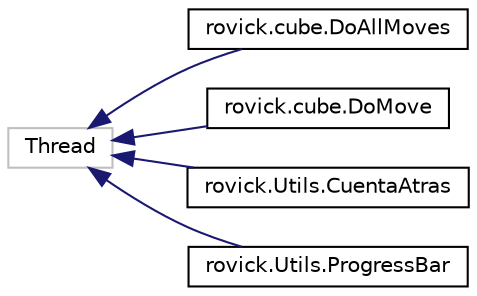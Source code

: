 digraph "Representación gráfica de la clase"
{
  edge [fontname="Helvetica",fontsize="10",labelfontname="Helvetica",labelfontsize="10"];
  node [fontname="Helvetica",fontsize="10",shape=record];
  rankdir="LR";
  Node2 [label="Thread",height=0.2,width=0.4,color="grey75", fillcolor="white", style="filled"];
  Node2 -> Node0 [dir="back",color="midnightblue",fontsize="10",style="solid",fontname="Helvetica"];
  Node0 [label="rovick.cube.DoAllMoves",height=0.2,width=0.4,color="black", fillcolor="white", style="filled",URL="$classrovick_1_1cube_1_1_do_all_moves.html"];
  Node2 -> Node4 [dir="back",color="midnightblue",fontsize="10",style="solid",fontname="Helvetica"];
  Node4 [label="rovick.cube.DoMove",height=0.2,width=0.4,color="black", fillcolor="white", style="filled",URL="$classrovick_1_1cube_1_1_do_move.html"];
  Node2 -> Node5 [dir="back",color="midnightblue",fontsize="10",style="solid",fontname="Helvetica"];
  Node5 [label="rovick.Utils.CuentaAtras",height=0.2,width=0.4,color="black", fillcolor="white", style="filled",URL="$classrovick_1_1_utils_1_1_cuenta_atras.html"];
  Node2 -> Node6 [dir="back",color="midnightblue",fontsize="10",style="solid",fontname="Helvetica"];
  Node6 [label="rovick.Utils.ProgressBar",height=0.2,width=0.4,color="black", fillcolor="white", style="filled",URL="$classrovick_1_1_utils_1_1_progress_bar.html"];
}

